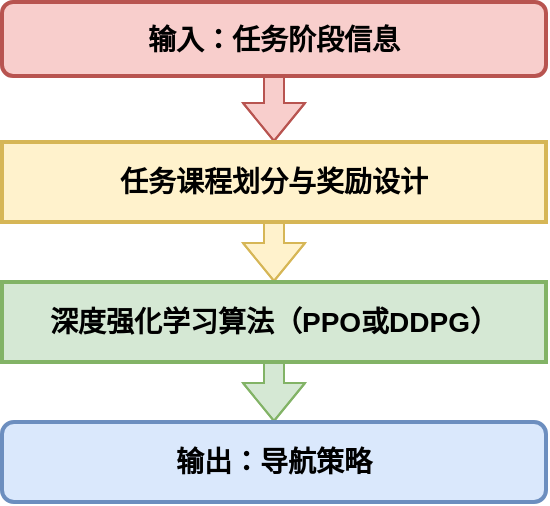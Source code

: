 <mxfile version="24.7.17">
  <diagram name="第 1 页" id="bDiyORWfJL4cgmjLVKH6">
    <mxGraphModel dx="683" dy="398" grid="1" gridSize="10" guides="1" tooltips="1" connect="1" arrows="1" fold="1" page="1" pageScale="1" pageWidth="827" pageHeight="1169" math="0" shadow="0">
      <root>
        <mxCell id="0" />
        <mxCell id="1" parent="0" />
        <mxCell id="brEufvESUuX1g9emZ2Uc-4" value="" style="edgeStyle=orthogonalEdgeStyle;rounded=0;orthogonalLoop=1;jettySize=auto;html=1;fontStyle=1;fontSize=14;strokeWidth=1;shape=flexArrow;fillColor=#f8cecc;strokeColor=#b85450;" parent="1" source="brEufvESUuX1g9emZ2Uc-5" target="brEufvESUuX1g9emZ2Uc-7" edge="1">
          <mxGeometry relative="1" as="geometry" />
        </mxCell>
        <mxCell id="brEufvESUuX1g9emZ2Uc-5" value="输入：任务阶段信息" style="whiteSpace=wrap;strokeWidth=2;fillColor=#f8cecc;strokeColor=#b85450;fontStyle=1;fontSize=14;rounded=1;" parent="1" vertex="1">
          <mxGeometry x="20" y="90" width="272" height="37" as="geometry" />
        </mxCell>
        <mxCell id="brEufvESUuX1g9emZ2Uc-6" value="" style="edgeStyle=orthogonalEdgeStyle;rounded=0;orthogonalLoop=1;jettySize=auto;html=1;fontStyle=1;fontSize=14;strokeWidth=1;shape=flexArrow;fillColor=#fff2cc;strokeColor=#d6b656;" parent="1" source="brEufvESUuX1g9emZ2Uc-7" target="brEufvESUuX1g9emZ2Uc-9" edge="1">
          <mxGeometry relative="1" as="geometry" />
        </mxCell>
        <mxCell id="brEufvESUuX1g9emZ2Uc-7" value="任务课程划分与奖励设计" style="whiteSpace=wrap;strokeWidth=2;fillColor=#fff2cc;strokeColor=#d6b656;fontStyle=1;fontSize=14;" parent="1" vertex="1">
          <mxGeometry x="20" y="160" width="272" height="40" as="geometry" />
        </mxCell>
        <mxCell id="brEufvESUuX1g9emZ2Uc-8" value="" style="edgeStyle=orthogonalEdgeStyle;rounded=0;orthogonalLoop=1;jettySize=auto;html=1;fontStyle=1;fontSize=14;strokeWidth=1;shape=flexArrow;fillColor=#d5e8d4;strokeColor=#82b366;" parent="1" source="brEufvESUuX1g9emZ2Uc-9" target="brEufvESUuX1g9emZ2Uc-10" edge="1">
          <mxGeometry relative="1" as="geometry" />
        </mxCell>
        <mxCell id="brEufvESUuX1g9emZ2Uc-9" value="深度强化学习算法（PPO或DDPG）" style="whiteSpace=wrap;strokeWidth=2;fillColor=#d5e8d4;strokeColor=#82b366;fontStyle=1;fontSize=14;" parent="1" vertex="1">
          <mxGeometry x="20" y="230" width="272" height="40" as="geometry" />
        </mxCell>
        <mxCell id="brEufvESUuX1g9emZ2Uc-10" value="输出：导航策略" style="whiteSpace=wrap;strokeWidth=2;fillColor=#dae8fc;strokeColor=#6c8ebf;fontStyle=1;fontSize=14;rounded=1;" parent="1" vertex="1">
          <mxGeometry x="20" y="300" width="272" height="40" as="geometry" />
        </mxCell>
      </root>
    </mxGraphModel>
  </diagram>
</mxfile>
